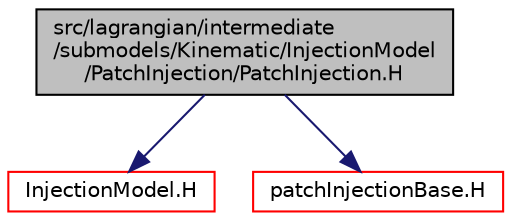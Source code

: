 digraph "src/lagrangian/intermediate/submodels/Kinematic/InjectionModel/PatchInjection/PatchInjection.H"
{
  bgcolor="transparent";
  edge [fontname="Helvetica",fontsize="10",labelfontname="Helvetica",labelfontsize="10"];
  node [fontname="Helvetica",fontsize="10",shape=record];
  Node1 [label="src/lagrangian/intermediate\l/submodels/Kinematic/InjectionModel\l/PatchInjection/PatchInjection.H",height=0.2,width=0.4,color="black", fillcolor="grey75", style="filled" fontcolor="black"];
  Node1 -> Node2 [color="midnightblue",fontsize="10",style="solid",fontname="Helvetica"];
  Node2 [label="InjectionModel.H",height=0.2,width=0.4,color="red",URL="$InjectionModel_8H.html"];
  Node1 -> Node3 [color="midnightblue",fontsize="10",style="solid",fontname="Helvetica"];
  Node3 [label="patchInjectionBase.H",height=0.2,width=0.4,color="red",URL="$patchInjectionBase_8H.html"];
}

